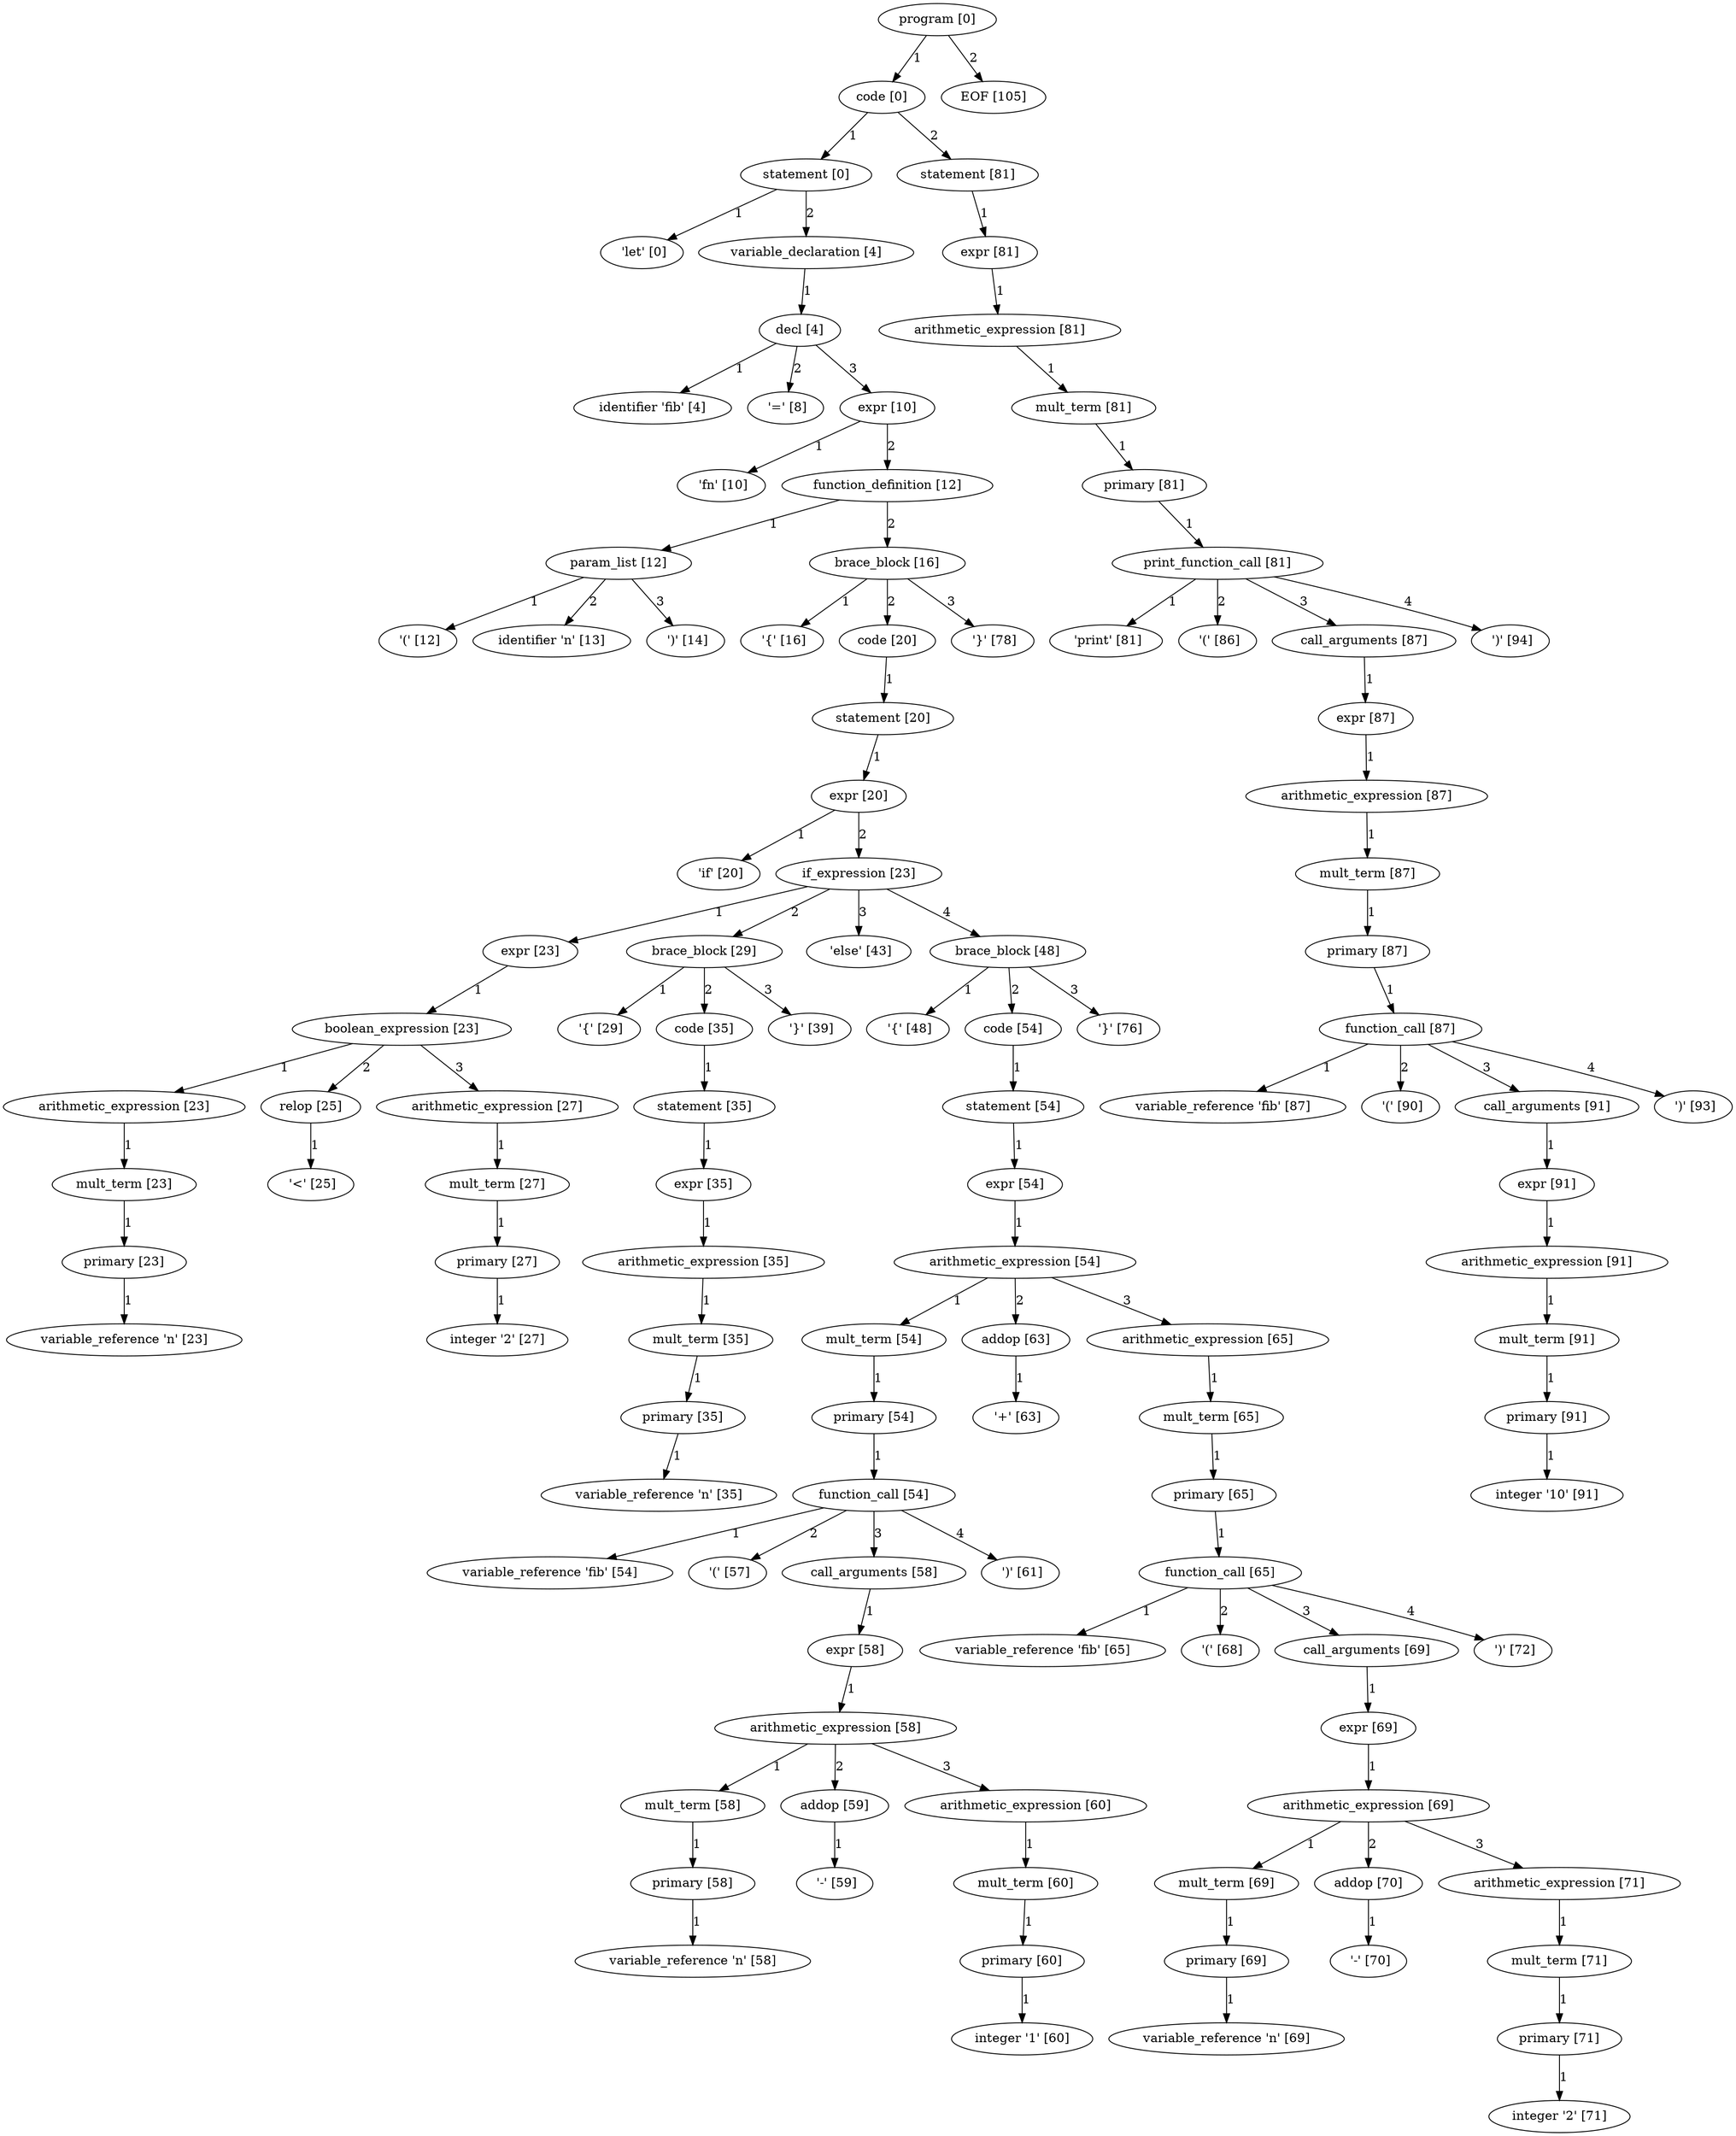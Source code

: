 digraph arpeggio_graph {
4410087360 [label="program [0]"];
4410087360->4410087232 [label="1"]

4410087232 [label="code [0]"];
4410087232->4406860224 [label="1"]

4406860224 [label="statement [0]"];
4406860224->4406697536 [label="1"]

4406697536 [label=" 'let' [0]"];
4406860224->4406858176 [label="2"]

4406858176 [label="variable_declaration [4]"];
4406858176->4406860096 [label="1"]

4406860096 [label="decl [4]"];
4406860096->4406697760 [label="1"]

4406697760 [label="identifier 'fib' [4]"];
4406860096->4406697872 [label="2"]

4406697872 [label=" '=' [8]"];
4406860096->4406858432 [label="3"]

4406858432 [label="expr [10]"];
4406858432->4406968384 [label="1"]

4406968384 [label=" 'fn' [10]"];
4406858432->4406860736 [label="2"]

4406860736 [label="function_definition [12]"];
4406860736->4406857920 [label="1"]

4406857920 [label="param_list [12]"];
4406857920->4406968496 [label="1"]

4406968496 [label=" '(' [12]"];
4406857920->4406968720 [label="2"]

4406968720 [label="identifier 'n' [13]"];
4406857920->4406968832 [label="3"]

4406968832 [label=" ')' [14]"];
4406860736->4406859328 [label="2"]

4406859328 [label="brace_block [16]"];
4406859328->4406968944 [label="1"]

4406968944 [label=" '{' [16]"];
4406859328->4406858560 [label="2"]

4406858560 [label="code [20]"];
4406858560->4407820608 [label="1"]

4407820608 [label="statement [20]"];
4407820608->4407820480 [label="1"]

4407820480 [label="expr [20]"];
4407820480->4406969280 [label="1"]

4406969280 [label=" 'if' [20]"];
4407820480->4407820352 [label="2"]

4407820352 [label="if_expression [23]"];
4407820352->4406859840 [label="1"]

4406859840 [label="expr [23]"];
4406859840->4406859712 [label="1"]

4406859712 [label="boolean_expression [23]"];
4406859712->4406859072 [label="1"]

4406859072 [label="arithmetic_expression [23]"];
4406859072->4406858944 [label="1"]

4406858944 [label="mult_term [23]"];
4406858944->4406858816 [label="1"]

4406858816 [label="primary [23]"];
4406858816->4406970848 [label="1"]

4406970848 [label="variable_reference 'n' [23]"];
4406859712->4406859200 [label="2"]

4406859200 [label="relop [25]"];
4406859200->4406970960 [label="1"]

4406970960 [label=" '<' [25]"];
4406859712->4406859584 [label="3"]

4406859584 [label="arithmetic_expression [27]"];
4406859584->4406859456 [label="1"]

4406859456 [label="mult_term [27]"];
4406859456->4406858688 [label="1"]

4406858688 [label="primary [27]"];
4406858688->4406969392 [label="1"]

4406969392 [label="integer '2' [27]"];
4407820352->4406861632 [label="2"]

4406861632 [label="brace_block [29]"];
4406861632->4406970400 [label="1"]

4406970400 [label=" '{' [29]"];
4406861632->4406861504 [label="2"]

4406861504 [label="code [35]"];
4406861504->4406861376 [label="1"]

4406861376 [label="statement [35]"];
4406861376->4406861248 [label="1"]

4406861248 [label="expr [35]"];
4406861248->4406861120 [label="1"]

4406861120 [label="arithmetic_expression [35]"];
4406861120->4406860992 [label="1"]

4406860992 [label="mult_term [35]"];
4406860992->4406860864 [label="1"]

4406860864 [label="primary [35]"];
4406860864->4407010464 [label="1"]

4407010464 [label="variable_reference 'n' [35]"];
4406861632->4407010576 [label="3"]

4407010576 [label=" '}' [39]"];
4407820352->4407010688 [label="3"]

4407010688 [label=" 'else' [43]"];
4407820352->4407676736 [label="4"]

4407676736 [label="brace_block [48]"];
4407676736->4407010800 [label="1"]

4407010800 [label=" '{' [48]"];
4407676736->4407676608 [label="2"]

4407676608 [label="code [54]"];
4407676608->4407676480 [label="1"]

4407676480 [label="statement [54]"];
4407676480->4407676352 [label="1"]

4407676352 [label="expr [54]"];
4407676352->4407676224 [label="1"]

4407676224 [label="arithmetic_expression [54]"];
4407676224->4407378240 [label="1"]

4407378240 [label="mult_term [54]"];
4407378240->4407378112 [label="1"]

4407378112 [label="primary [54]"];
4407378112->4407377984 [label="1"]

4407377984 [label="function_call [54]"];
4407377984->4407280800 [label="1"]

4407280800 [label="variable_reference 'fib' [54]"];
4407377984->4407280912 [label="2"]

4407280912 [label=" '(' [57]"];
4407377984->4407295808 [label="3"]

4407295808 [label="call_arguments [58]"];
4407295808->4407295680 [label="1"]

4407295680 [label="expr [58]"];
4407295680->4407295552 [label="1"]

4407295552 [label="arithmetic_expression [58]"];
4407295552->4407294400 [label="1"]

4407294400 [label="mult_term [58]"];
4407294400->4407294272 [label="1"]

4407294272 [label="primary [58]"];
4407294272->4407361600 [label="1"]

4407361600 [label="variable_reference 'n' [58]"];
4407295552->4407294528 [label="2"]

4407294528 [label="addop [59]"];
4407294528->4407361712 [label="1"]

4407361712 [label=" '-' [59]"];
4407295552->4407295424 [label="3"]

4407295424 [label="arithmetic_expression [60]"];
4407295424->4407295296 [label="1"]

4407295296 [label="mult_term [60]"];
4407295296->4407295168 [label="1"]

4407295168 [label="primary [60]"];
4407295168->4407362608 [label="1"]

4407362608 [label="integer '1' [60]"];
4407377984->4407362720 [label="4"]

4407362720 [label=" ')' [61]"];
4407676224->4407378368 [label="2"]

4407378368 [label="addop [63]"];
4407378368->4407362832 [label="1"]

4407362832 [label=" '+' [63]"];
4407676224->4407676096 [label="3"]

4407676096 [label="arithmetic_expression [65]"];
4407676096->4407675968 [label="1"]

4407675968 [label="mult_term [65]"];
4407675968->4407675840 [label="1"]

4407675840 [label="primary [65]"];
4407675840->4407675712 [label="1"]

4407675712 [label="function_call [65]"];
4407675712->4407613584 [label="1"]

4407613584 [label="variable_reference 'fib' [65]"];
4407675712->4407613696 [label="2"]

4407613696 [label=" '(' [68]"];
4407675712->4407675584 [label="3"]

4407675584 [label="call_arguments [69]"];
4407675584->4407675456 [label="1"]

4407675456 [label="expr [69]"];
4407675456->4407675328 [label="1"]

4407675328 [label="arithmetic_expression [69]"];
4407675328->4407674176 [label="1"]

4407674176 [label="mult_term [69]"];
4407674176->4407674048 [label="1"]

4407674048 [label="primary [69]"];
4407674048->4407686192 [label="1"]

4407686192 [label="variable_reference 'n' [69]"];
4407675328->4407674304 [label="2"]

4407674304 [label="addop [70]"];
4407674304->4407686304 [label="1"]

4407686304 [label=" '-' [70]"];
4407675328->4407675200 [label="3"]

4407675200 [label="arithmetic_expression [71]"];
4407675200->4407675072 [label="1"]

4407675072 [label="mult_term [71]"];
4407675072->4407674944 [label="1"]

4407674944 [label="primary [71]"];
4407674944->4407687200 [label="1"]

4407687200 [label="integer '2' [71]"];
4407675712->4407687312 [label="4"]

4407687312 [label=" ')' [72]"];
4407676736->4407687424 [label="3"]

4407687424 [label=" '}' [76]"];
4406859328->4406969168 [label="3"]

4406969168 [label=" '}' [78]"];
4410087232->4410087104 [label="2"]

4410087104 [label="statement [81]"];
4410087104->4410086976 [label="1"]

4410086976 [label="expr [81]"];
4410086976->4410086848 [label="1"]

4410086848 [label="arithmetic_expression [81]"];
4410086848->4410086720 [label="1"]

4410086720 [label="mult_term [81]"];
4410086720->4410086592 [label="1"]

4410086592 [label="primary [81]"];
4410086592->4410086464 [label="1"]

4410086464 [label="print_function_call [81]"];
4410086464->4409580000 [label="1"]

4409580000 [label=" 'print' [81]"];
4410086464->4409580112 [label="2"]

4409580112 [label=" '(' [86]"];
4410086464->4410086336 [label="3"]

4410086336 [label="call_arguments [87]"];
4410086336->4410086208 [label="1"]

4410086208 [label="expr [87]"];
4410086208->4410086080 [label="1"]

4410086080 [label="arithmetic_expression [87]"];
4410086080->4410085952 [label="1"]

4410085952 [label="mult_term [87]"];
4410085952->4410085824 [label="1"]

4410085824 [label="primary [87]"];
4410085824->4410085696 [label="1"]

4410085696 [label="function_call [87]"];
4410085696->4409989488 [label="1"]

4409989488 [label="variable_reference 'fib' [87]"];
4410085696->4409989600 [label="2"]

4409989600 [label=" '(' [90]"];
4410085696->4410085568 [label="3"]

4410085568 [label="call_arguments [91]"];
4410085568->4410085440 [label="1"]

4410085440 [label="expr [91]"];
4410085440->4409999168 [label="1"]

4409999168 [label="arithmetic_expression [91]"];
4409999168->4409999040 [label="1"]

4409999040 [label="mult_term [91]"];
4409999040->4409998912 [label="1"]

4409998912 [label="primary [91]"];
4409998912->4410081568 [label="1"]

4410081568 [label="integer '10' [91]"];
4410085696->4410081680 [label="4"]

4410081680 [label=" ')' [93]"];
4410086464->4410081792 [label="4"]

4410081792 [label=" ')' [94]"];
4410087360->4410081904 [label="2"]

4410081904 [label="EOF [105]"];
}